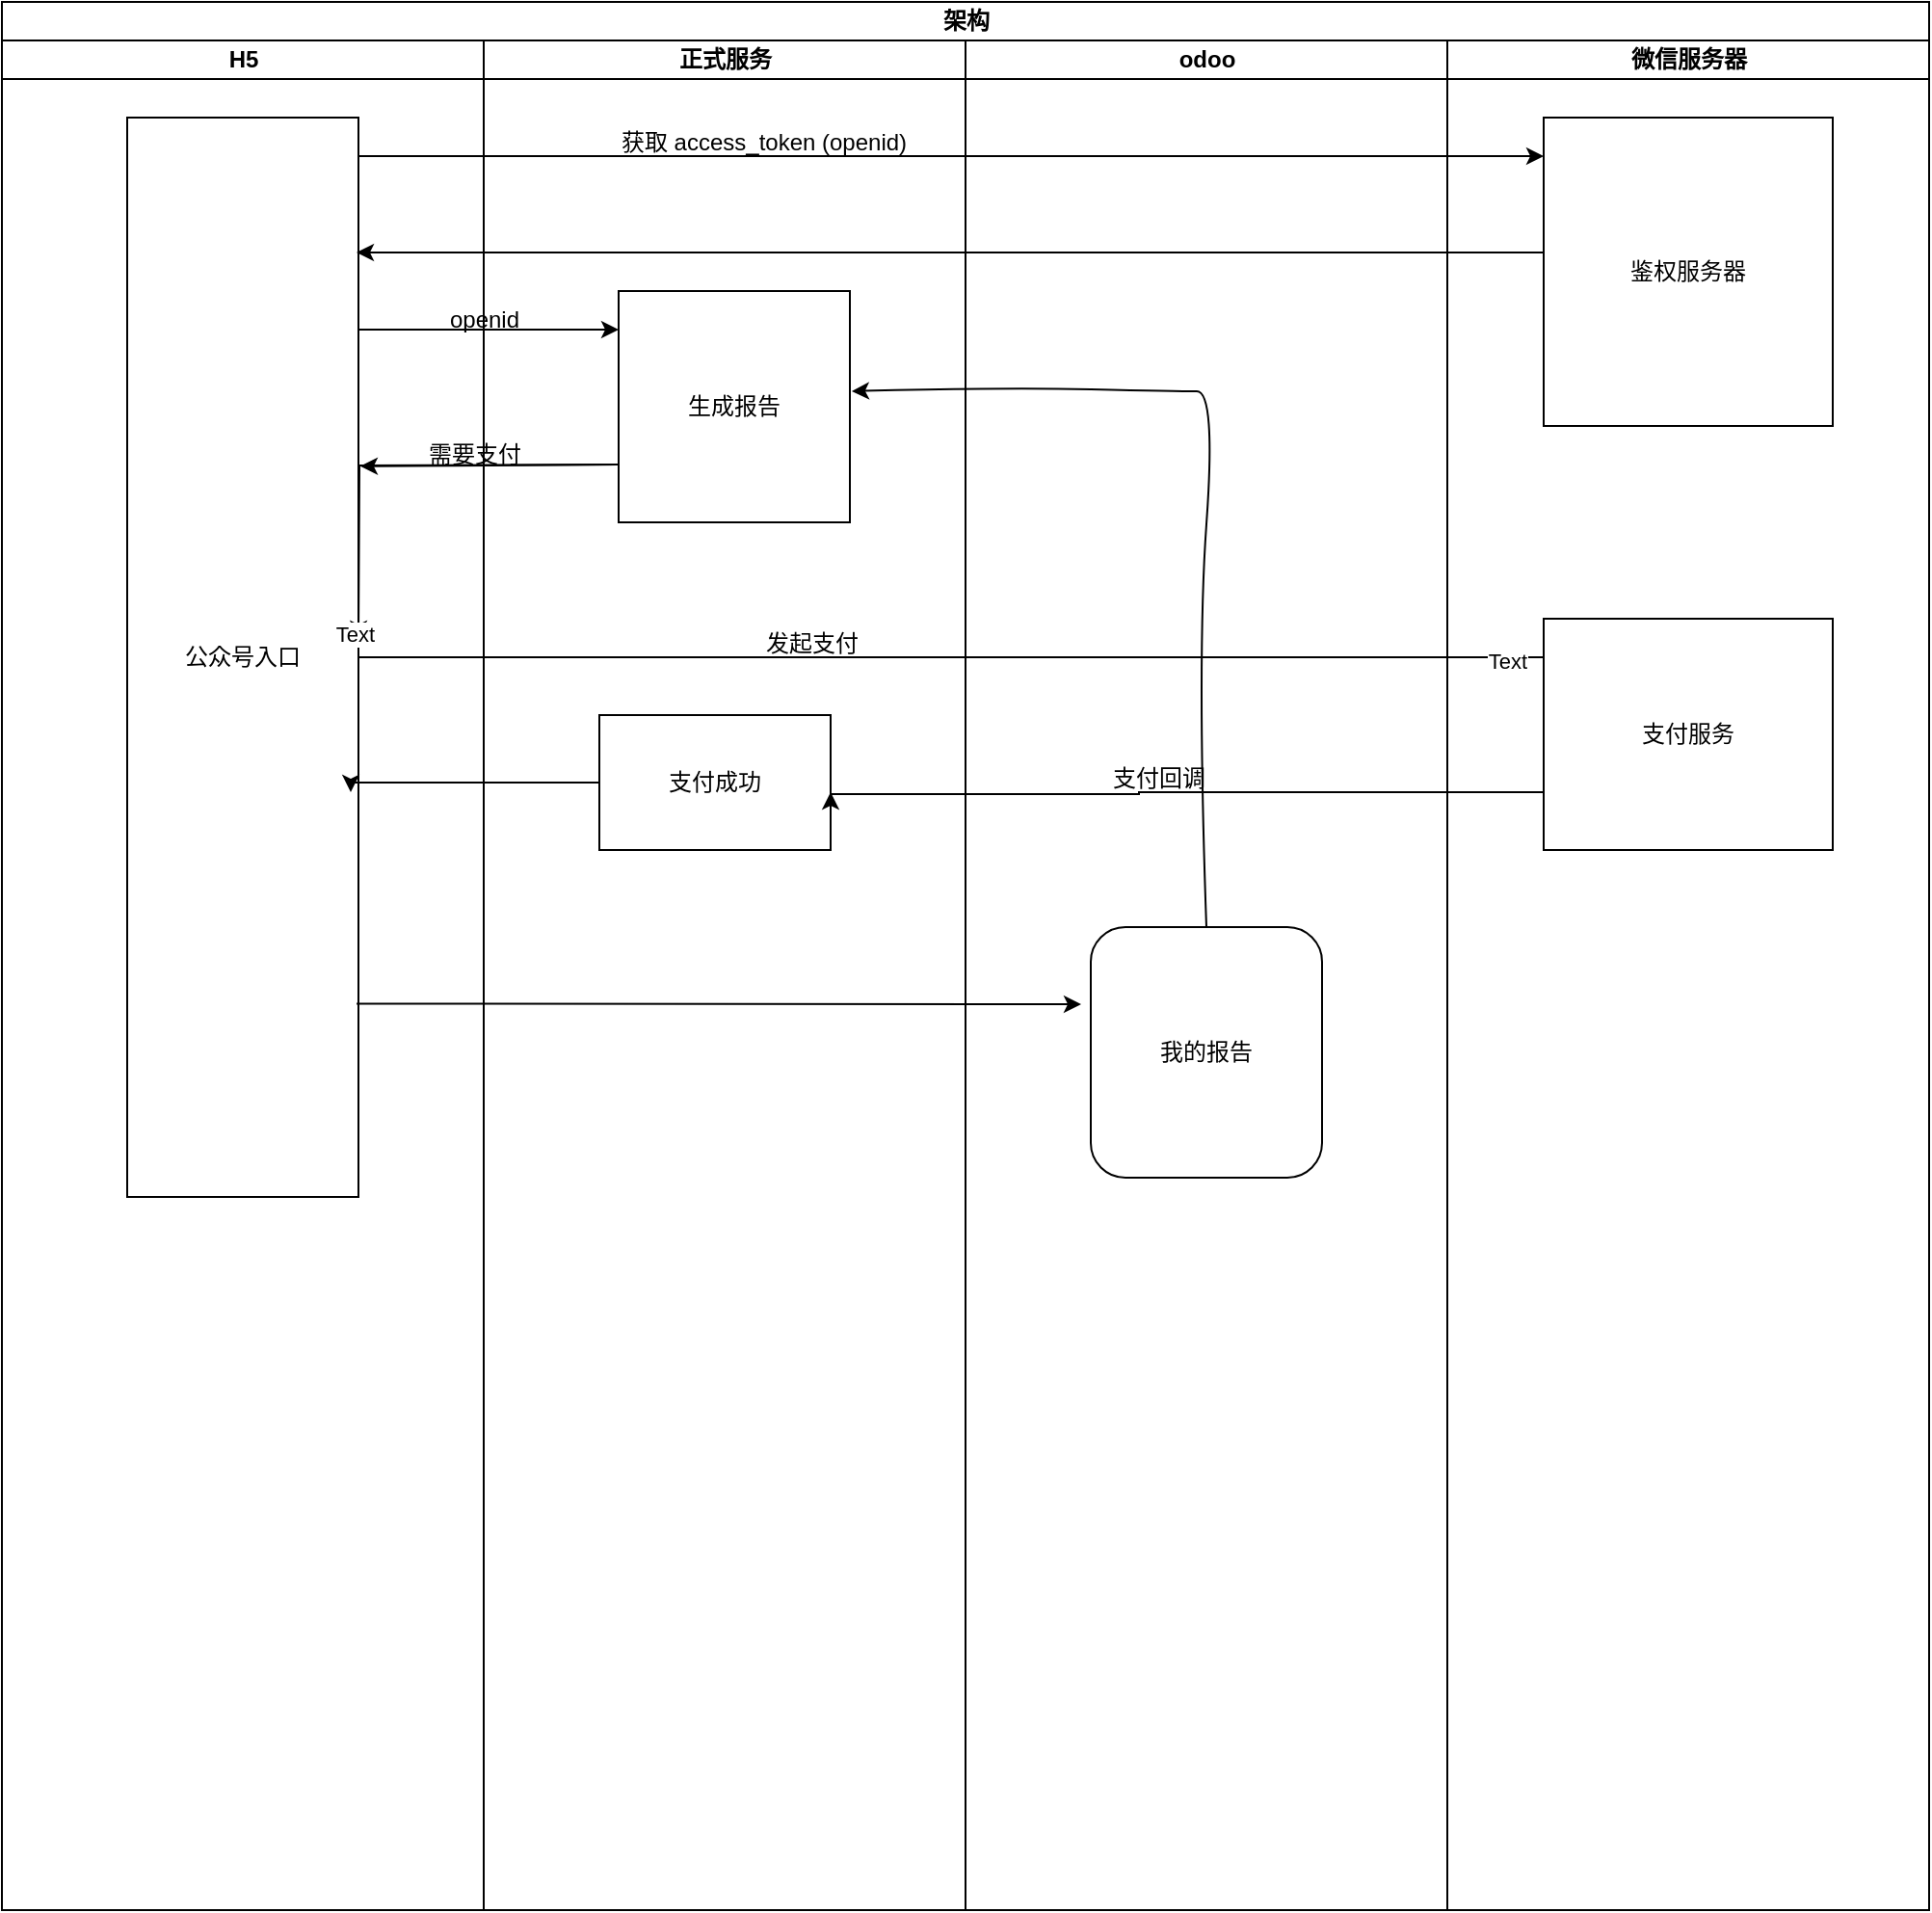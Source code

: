 <mxfile version="26.0.11">
  <diagram name="Page-1" id="0783ab3e-0a74-02c8-0abd-f7b4e66b4bec">
    <mxGraphModel dx="1434" dy="746" grid="1" gridSize="10" guides="1" tooltips="1" connect="1" arrows="1" fold="1" page="1" pageScale="1" pageWidth="850" pageHeight="1100" background="none" math="0" shadow="0">
      <root>
        <mxCell id="0" />
        <mxCell id="1" parent="0" />
        <mxCell id="1c1d494c118603dd-1" value="架构" style="swimlane;html=1;childLayout=stackLayout;startSize=20;rounded=0;shadow=0;comic=0;labelBackgroundColor=none;strokeWidth=1;fontFamily=Verdana;fontSize=12;align=center;" parent="1" vertex="1">
          <mxGeometry x="40" y="20" width="1000" height="990" as="geometry">
            <mxRectangle x="40" y="20" width="70" height="30" as="alternateBounds" />
          </mxGeometry>
        </mxCell>
        <mxCell id="1c1d494c118603dd-2" value="H5" style="swimlane;html=1;startSize=20;" parent="1c1d494c118603dd-1" vertex="1">
          <mxGeometry y="20" width="250" height="970" as="geometry" />
        </mxCell>
        <mxCell id="ocj1CgmqMz30wy2Bw-0x-1" value="公众号入口" style="rounded=0;whiteSpace=wrap;html=1;" vertex="1" parent="1c1d494c118603dd-2">
          <mxGeometry x="65" y="40" width="120" height="560" as="geometry" />
        </mxCell>
        <mxCell id="ocj1CgmqMz30wy2Bw-0x-27" style="edgeStyle=orthogonalEdgeStyle;rounded=0;orthogonalLoop=1;jettySize=auto;html=1;entryX=1;entryY=0.5;entryDx=0;entryDy=0;" edge="1" parent="1c1d494c118603dd-2">
          <mxGeometry relative="1" as="geometry">
            <mxPoint x="320" y="220" as="sourcePoint" />
            <mxPoint x="185" y="310" as="targetPoint" />
            <Array as="points" />
          </mxGeometry>
        </mxCell>
        <mxCell id="ocj1CgmqMz30wy2Bw-0x-40" value="Text" style="edgeLabel;html=1;align=center;verticalAlign=middle;resizable=0;points=[];" vertex="1" connectable="0" parent="ocj1CgmqMz30wy2Bw-0x-27">
          <mxGeometry x="0.982" y="-2" relative="1" as="geometry">
            <mxPoint as="offset" />
          </mxGeometry>
        </mxCell>
        <mxCell id="ocj1CgmqMz30wy2Bw-0x-39" style="edgeStyle=orthogonalEdgeStyle;rounded=0;orthogonalLoop=1;jettySize=auto;html=1;entryX=1.008;entryY=0.323;entryDx=0;entryDy=0;entryPerimeter=0;" edge="1" parent="1c1d494c118603dd-2" target="ocj1CgmqMz30wy2Bw-0x-1">
          <mxGeometry relative="1" as="geometry">
            <mxPoint x="320" y="220" as="sourcePoint" />
            <mxPoint x="185" y="310" as="targetPoint" />
            <Array as="points" />
          </mxGeometry>
        </mxCell>
        <mxCell id="ocj1CgmqMz30wy2Bw-0x-41" style="edgeStyle=orthogonalEdgeStyle;rounded=0;orthogonalLoop=1;jettySize=auto;html=1;exitX=1;exitY=0.75;exitDx=0;exitDy=0;" edge="1" parent="1c1d494c118603dd-2" source="ocj1CgmqMz30wy2Bw-0x-1">
          <mxGeometry relative="1" as="geometry">
            <mxPoint x="840" y="365" as="targetPoint" />
            <mxPoint x="225" y="500" as="sourcePoint" />
            <Array as="points">
              <mxPoint x="185" y="320" />
              <mxPoint x="840" y="320" />
            </Array>
          </mxGeometry>
        </mxCell>
        <mxCell id="ocj1CgmqMz30wy2Bw-0x-42" value="Text" style="edgeLabel;html=1;align=center;verticalAlign=middle;resizable=0;points=[];" vertex="1" connectable="0" parent="ocj1CgmqMz30wy2Bw-0x-41">
          <mxGeometry x="0.752" y="-2" relative="1" as="geometry">
            <mxPoint as="offset" />
          </mxGeometry>
        </mxCell>
        <mxCell id="ocj1CgmqMz30wy2Bw-0x-47" value="" style="endArrow=classic;html=1;rounded=0;exitX=0.992;exitY=0.821;exitDx=0;exitDy=0;exitPerimeter=0;" edge="1" parent="1c1d494c118603dd-2" source="ocj1CgmqMz30wy2Bw-0x-1">
          <mxGeometry width="50" height="50" relative="1" as="geometry">
            <mxPoint x="180" y="500" as="sourcePoint" />
            <mxPoint x="560" y="500" as="targetPoint" />
          </mxGeometry>
        </mxCell>
        <mxCell id="1c1d494c118603dd-3" value="正式服务" style="swimlane;html=1;startSize=20;" parent="1c1d494c118603dd-1" vertex="1">
          <mxGeometry x="250" y="20" width="250" height="970" as="geometry" />
        </mxCell>
        <mxCell id="ocj1CgmqMz30wy2Bw-0x-12" value="获取 access_token (openid)" style="text;html=1;align=center;verticalAlign=middle;resizable=0;points=[];autosize=1;strokeColor=none;fillColor=none;" vertex="1" parent="1c1d494c118603dd-3">
          <mxGeometry x="60" y="38" width="170" height="30" as="geometry" />
        </mxCell>
        <mxCell id="ocj1CgmqMz30wy2Bw-0x-15" value="生成报告" style="rounded=0;whiteSpace=wrap;html=1;" vertex="1" parent="1c1d494c118603dd-3">
          <mxGeometry x="70" y="130" width="120" height="120" as="geometry" />
        </mxCell>
        <mxCell id="ocj1CgmqMz30wy2Bw-0x-16" value="openid" style="text;html=1;align=center;verticalAlign=middle;resizable=0;points=[];autosize=1;strokeColor=none;fillColor=none;" vertex="1" parent="1c1d494c118603dd-3">
          <mxGeometry x="-30" y="130" width="60" height="30" as="geometry" />
        </mxCell>
        <mxCell id="ocj1CgmqMz30wy2Bw-0x-14" style="edgeStyle=orthogonalEdgeStyle;rounded=0;orthogonalLoop=1;jettySize=auto;html=1;" edge="1" parent="1c1d494c118603dd-3">
          <mxGeometry relative="1" as="geometry">
            <mxPoint x="70" y="150" as="targetPoint" />
            <mxPoint x="-65" y="150" as="sourcePoint" />
            <Array as="points">
              <mxPoint x="-50" y="150" />
              <mxPoint x="-50" y="150" />
            </Array>
          </mxGeometry>
        </mxCell>
        <mxCell id="ocj1CgmqMz30wy2Bw-0x-28" value="需要支付" style="text;html=1;align=center;verticalAlign=middle;resizable=0;points=[];autosize=1;strokeColor=none;fillColor=none;" vertex="1" parent="1c1d494c118603dd-3">
          <mxGeometry x="-40" y="200" width="70" height="30" as="geometry" />
        </mxCell>
        <mxCell id="1c1d494c118603dd-4" value="odoo" style="swimlane;html=1;startSize=20;" parent="1c1d494c118603dd-1" vertex="1">
          <mxGeometry x="500" y="20" width="250" height="970" as="geometry" />
        </mxCell>
        <mxCell id="ocj1CgmqMz30wy2Bw-0x-18" value="我的报告" style="rounded=1;whiteSpace=wrap;html=1;" vertex="1" parent="1c1d494c118603dd-4">
          <mxGeometry x="65" y="460" width="120" height="130" as="geometry" />
        </mxCell>
        <mxCell id="ocj1CgmqMz30wy2Bw-0x-35" value="支付成功" style="whiteSpace=wrap;html=1;" vertex="1" parent="1c1d494c118603dd-4">
          <mxGeometry x="-190" y="350" width="120" height="70" as="geometry" />
        </mxCell>
        <mxCell id="ocj1CgmqMz30wy2Bw-0x-34" style="edgeStyle=orthogonalEdgeStyle;rounded=0;orthogonalLoop=1;jettySize=auto;html=1;" edge="1" parent="1c1d494c118603dd-4">
          <mxGeometry relative="1" as="geometry">
            <mxPoint x="-70" y="390" as="targetPoint" />
            <mxPoint x="300" y="390" as="sourcePoint" />
            <Array as="points">
              <mxPoint x="90" y="390" />
              <mxPoint x="90" y="391" />
            </Array>
          </mxGeometry>
        </mxCell>
        <mxCell id="ocj1CgmqMz30wy2Bw-0x-51" value="" style="curved=1;endArrow=classic;html=1;rounded=0;exitX=0.5;exitY=0;exitDx=0;exitDy=0;entryX=1.008;entryY=0.433;entryDx=0;entryDy=0;entryPerimeter=0;" edge="1" parent="1c1d494c118603dd-4" source="ocj1CgmqMz30wy2Bw-0x-18" target="ocj1CgmqMz30wy2Bw-0x-15">
          <mxGeometry width="50" height="50" relative="1" as="geometry">
            <mxPoint x="70" y="320" as="sourcePoint" />
            <mxPoint x="120" y="270" as="targetPoint" />
            <Array as="points">
              <mxPoint x="120" y="320" />
              <mxPoint x="130" y="182" />
              <mxPoint x="110" y="182" />
              <mxPoint x="20" y="180" />
            </Array>
          </mxGeometry>
        </mxCell>
        <mxCell id="ocj1CgmqMz30wy2Bw-0x-37" style="edgeStyle=orthogonalEdgeStyle;rounded=0;orthogonalLoop=1;jettySize=auto;html=1;" edge="1" parent="1c1d494c118603dd-1" source="ocj1CgmqMz30wy2Bw-0x-35">
          <mxGeometry relative="1" as="geometry">
            <mxPoint x="181" y="410" as="targetPoint" />
            <Array as="points">
              <mxPoint x="181" y="405" />
            </Array>
          </mxGeometry>
        </mxCell>
        <mxCell id="ocj1CgmqMz30wy2Bw-0x-4" value="微信服务器" style="swimlane;html=1;startSize=20;" vertex="1" parent="1">
          <mxGeometry x="790" y="40" width="250" height="970" as="geometry" />
        </mxCell>
        <mxCell id="ocj1CgmqMz30wy2Bw-0x-6" value="鉴权服务器" style="rounded=0;whiteSpace=wrap;html=1;" vertex="1" parent="ocj1CgmqMz30wy2Bw-0x-4">
          <mxGeometry x="50" y="40" width="150" height="160" as="geometry" />
        </mxCell>
        <mxCell id="ocj1CgmqMz30wy2Bw-0x-32" value="支付服务" style="whiteSpace=wrap;html=1;" vertex="1" parent="ocj1CgmqMz30wy2Bw-0x-4">
          <mxGeometry x="50" y="300" width="150" height="120" as="geometry" />
        </mxCell>
        <mxCell id="ocj1CgmqMz30wy2Bw-0x-5" style="edgeStyle=orthogonalEdgeStyle;rounded=0;orthogonalLoop=1;jettySize=auto;html=1;" edge="1" parent="1" source="ocj1CgmqMz30wy2Bw-0x-1" target="ocj1CgmqMz30wy2Bw-0x-6">
          <mxGeometry relative="1" as="geometry">
            <mxPoint x="850" y="120" as="targetPoint" />
            <Array as="points">
              <mxPoint x="470" y="100" />
              <mxPoint x="470" y="100" />
            </Array>
          </mxGeometry>
        </mxCell>
        <mxCell id="ocj1CgmqMz30wy2Bw-0x-10" style="edgeStyle=orthogonalEdgeStyle;rounded=0;orthogonalLoop=1;jettySize=auto;html=1;" edge="1" parent="1" source="ocj1CgmqMz30wy2Bw-0x-6">
          <mxGeometry relative="1" as="geometry">
            <mxPoint x="224" y="150" as="targetPoint" />
            <Array as="points">
              <mxPoint x="690" y="150" />
              <mxPoint x="690" y="150" />
            </Array>
          </mxGeometry>
        </mxCell>
        <mxCell id="ocj1CgmqMz30wy2Bw-0x-33" value="发起支付" style="text;html=1;align=center;verticalAlign=middle;resizable=0;points=[];autosize=1;strokeColor=none;fillColor=none;" vertex="1" parent="1">
          <mxGeometry x="425" y="338" width="70" height="30" as="geometry" />
        </mxCell>
        <mxCell id="ocj1CgmqMz30wy2Bw-0x-36" value="支付回调" style="text;html=1;align=center;verticalAlign=middle;resizable=0;points=[];autosize=1;strokeColor=none;fillColor=none;" vertex="1" parent="1">
          <mxGeometry x="605" y="408" width="70" height="30" as="geometry" />
        </mxCell>
      </root>
    </mxGraphModel>
  </diagram>
</mxfile>
